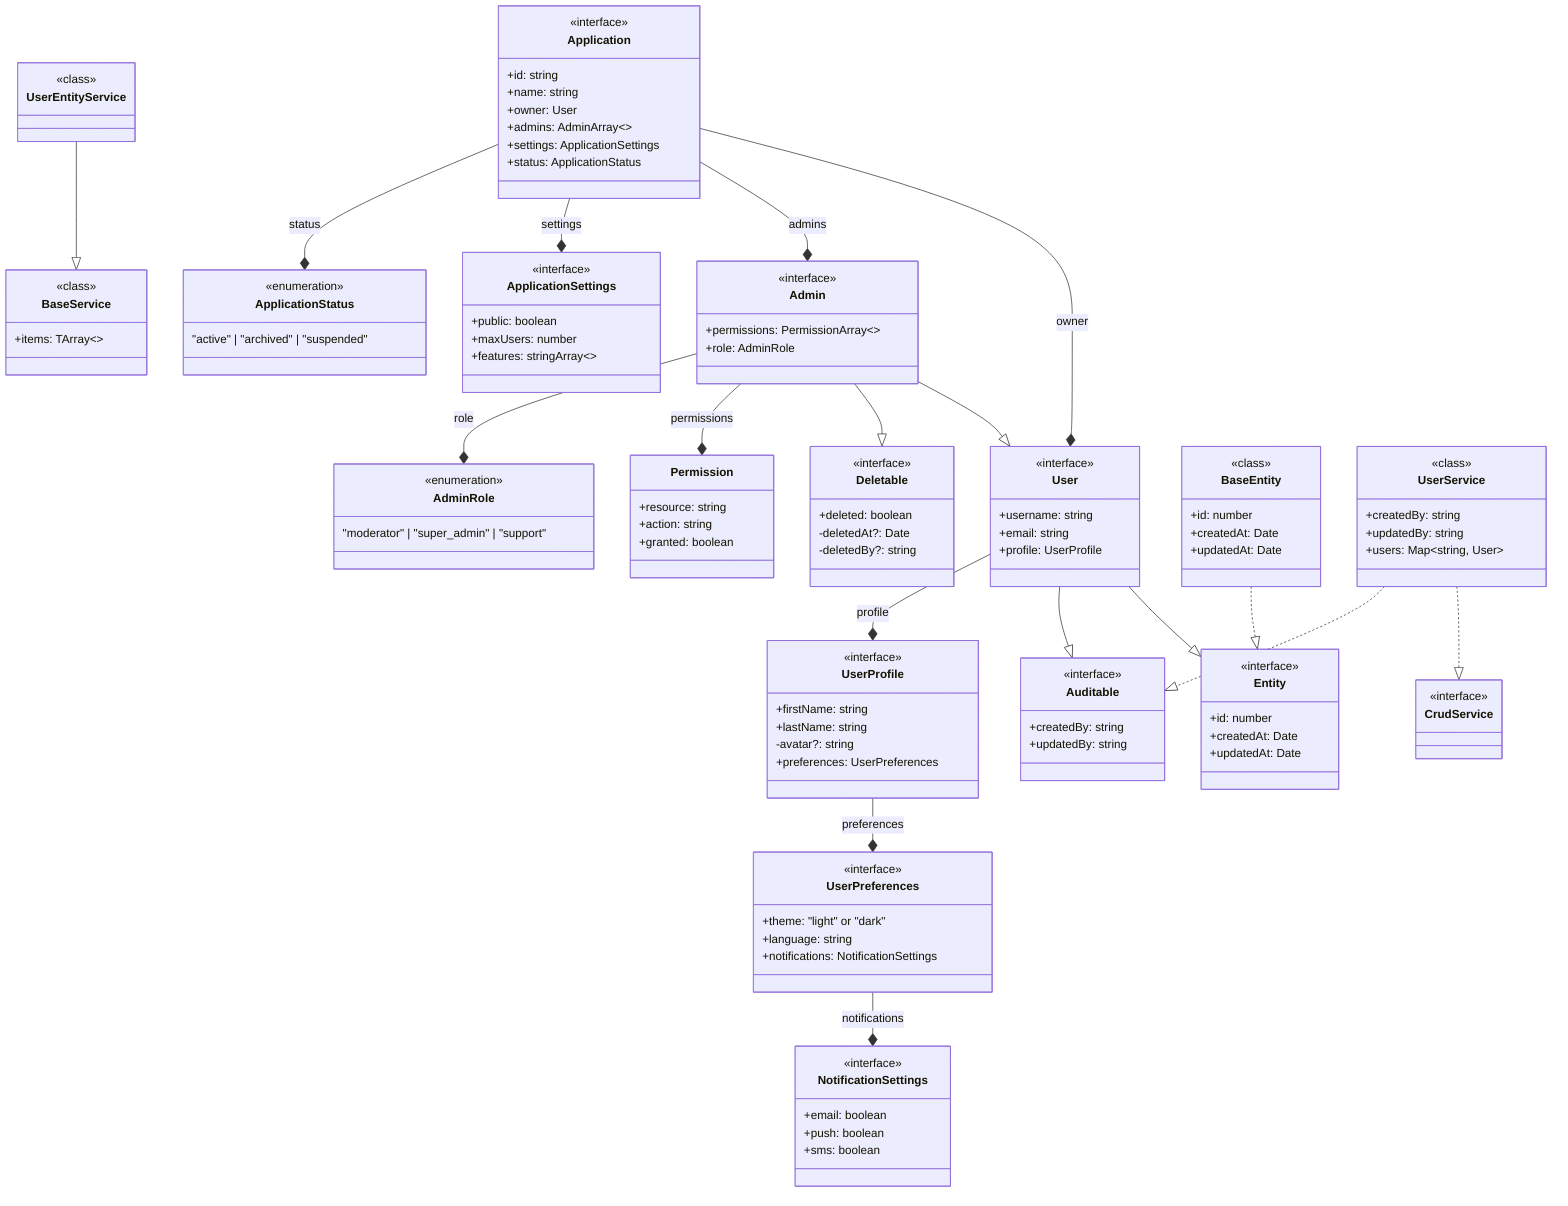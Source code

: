classDiagram
  %% Legend
  %% --|> : Inheritance (extends)
  %% ..|> : Implementation (implements)
  %% --* : Composition (has/contains)
  %% -- : Association

  class Entity {
    <<interface>>
    +id: number
    +createdAt: Date
    +updatedAt: Date
  }

  class Auditable {
    <<interface>>
    +createdBy: string
    +updatedBy: string
  }

  class Deletable {
    <<interface>>
    +deleted: boolean
    -deletedAt?: Date
    -deletedBy?: string
  }

  class User {
    <<interface>>
    +username: string
    +email: string
    +profile: UserProfile
  }

  class Admin {
    <<interface>>
    +permissions: PermissionArray~~
    +role: AdminRole
  }

  class UserProfile {
    <<interface>>
    +firstName: string
    +lastName: string
    -avatar?: string
    +preferences: UserPreferences
  }

  class UserPreferences {
    <<interface>>
    +theme: "light" or "dark"
    +language: string
    +notifications: NotificationSettings
  }

  class NotificationSettings {
    <<interface>>
    +email: boolean
    +push: boolean
    +sms: boolean
  }

  class Permission {
    +resource: string
    +action: string
    +granted: boolean
  }

  class AdminRole {
    <<enumeration>>
    "moderator" | "super_admin" | "support"
  }

  class BaseEntity {
    <<class>>
    +id: number
    +createdAt: Date
    +updatedAt: Date
  }

  class UserService {
    <<class>>
    +createdBy: string
    +updatedBy: string
    +users: Map~string, User~
  }

  class CrudService {
    <<interface>>
  }

  class BaseService {
    <<class>>
    +items: TArray~~
  }

  class UserEntityService {
    <<class>>
  }

  class Application {
    <<interface>>
    +id: string
    +name: string
    +owner: User
    +admins: AdminArray~~
    +settings: ApplicationSettings
    +status: ApplicationStatus
  }

  class ApplicationSettings {
    <<interface>>
    +public: boolean
    +maxUsers: number
    +features: stringArray~~
  }

  class ApplicationStatus {
    <<enumeration>>
    "active" | "archived" | "suspended"
  }

  User --|> Entity
  User --|> Auditable
  Admin --|> User
  Admin --|> Deletable
  BaseEntity ..|> Entity
  UserService ..|> CrudService
  UserService ..|> Auditable
  UserEntityService --|> BaseService
  User --* UserProfile : profile
  Admin --* Permission : permissions
  Admin --* AdminRole : role
  UserProfile --* UserPreferences : preferences
  UserPreferences --* NotificationSettings : notifications
  Application --* User : owner
  Application --* Admin : admins
  Application --* ApplicationSettings : settings
  Application --* ApplicationStatus : status